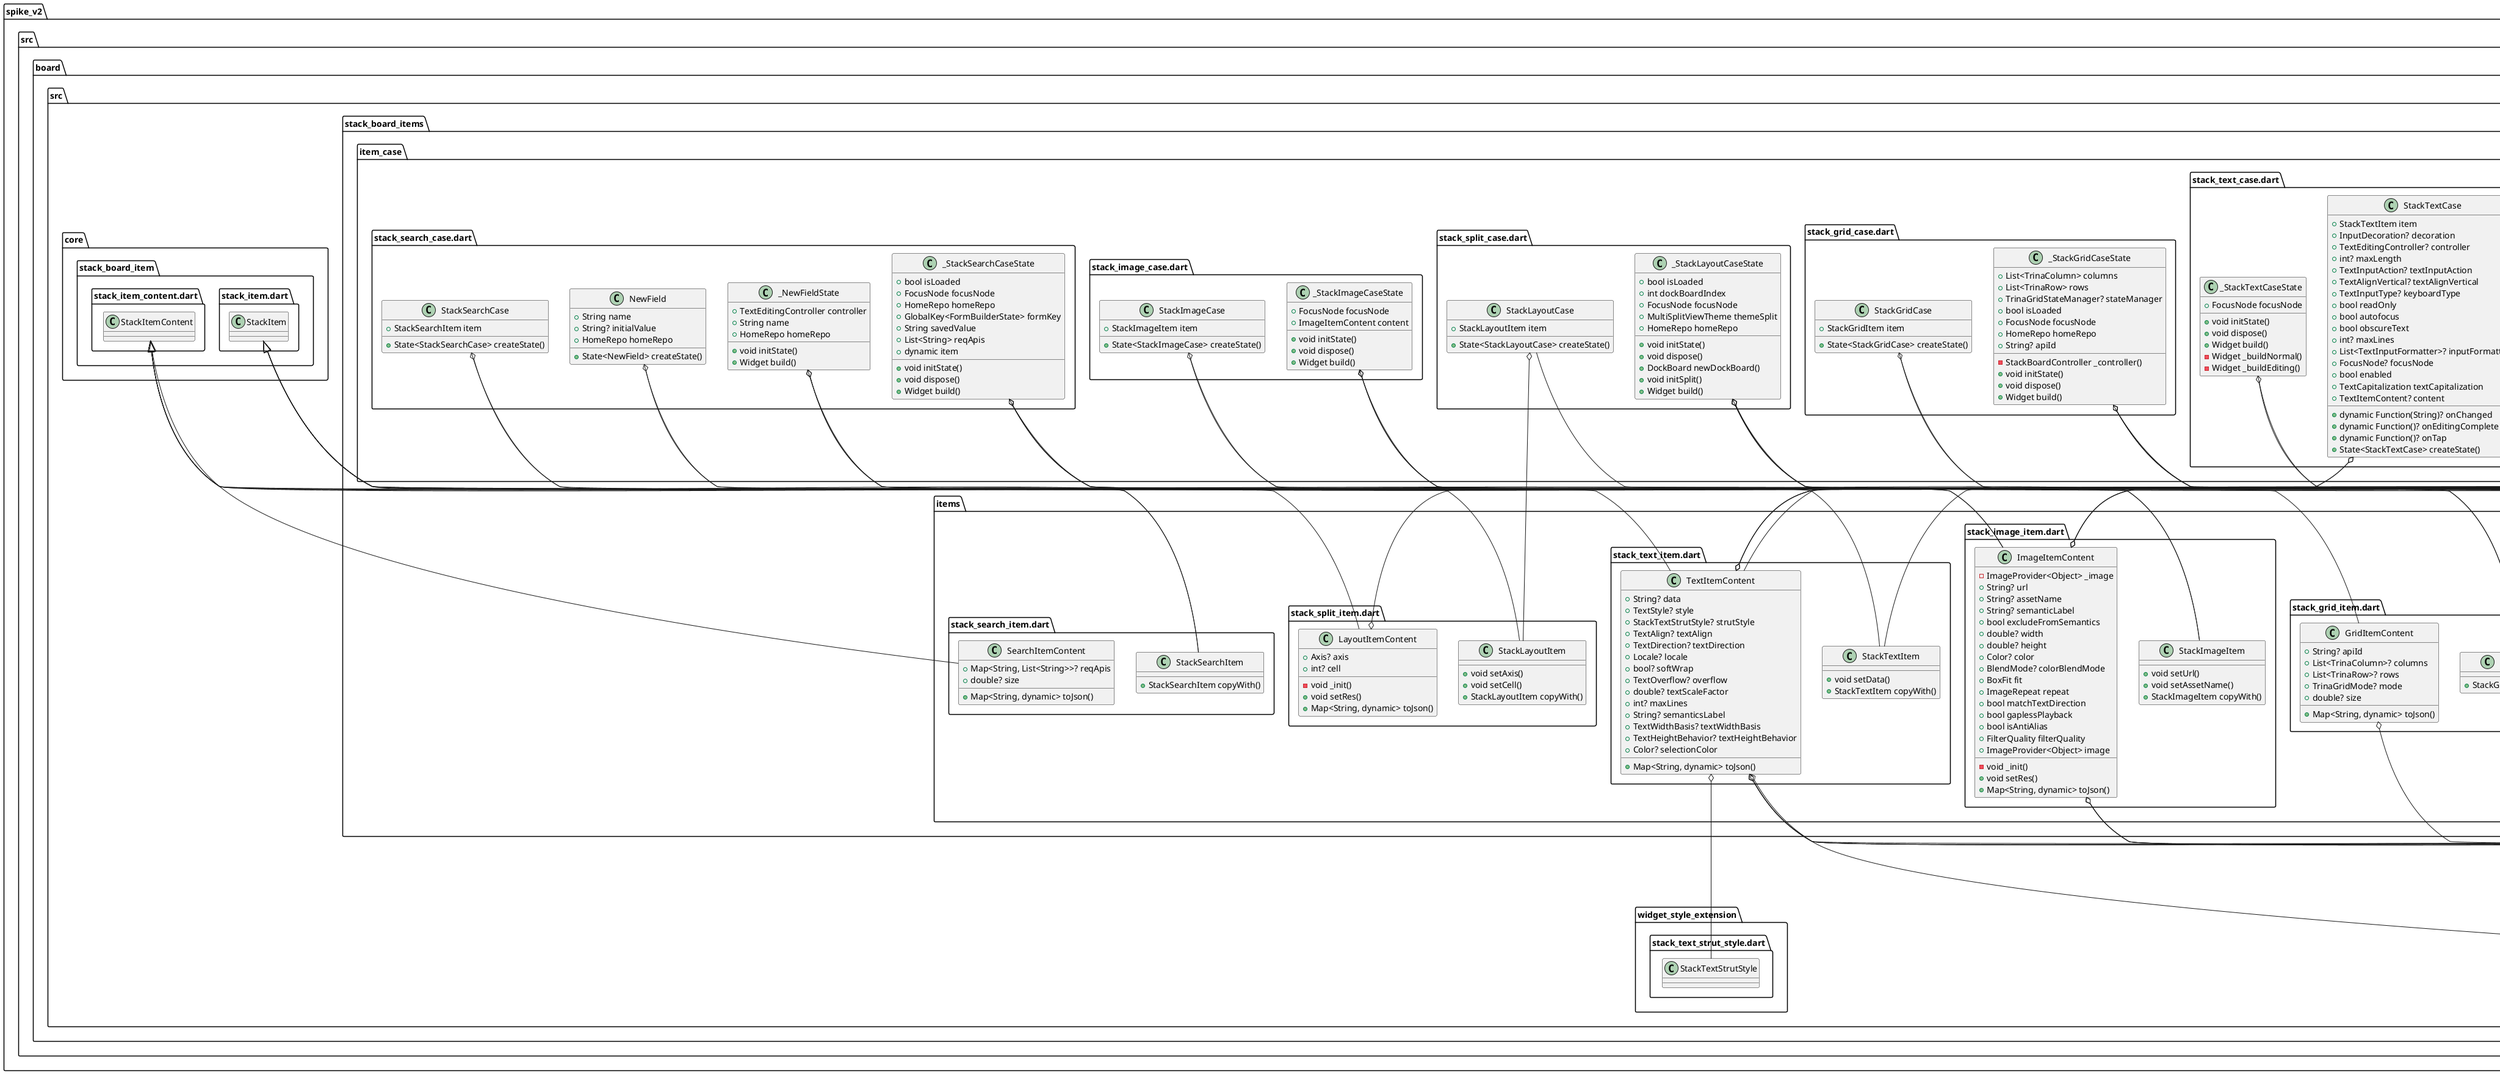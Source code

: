 @startuml
set namespaceSeparator ::

class "spike_v2::src::board::src::stack_board_items::item_case::stack_grid_case.dart::StackGridCase" {
  +StackGridItem item
  +State<StackGridCase> createState()
}

"spike_v2::src::board::src::stack_board_items::item_case::stack_grid_case.dart::StackGridCase" o-- "spike_v2::src::board::src::stack_board_items::items::stack_grid_item.dart::StackGridItem"
"flutter::src::widgets::framework.dart::StatefulWidget" <|-- "spike_v2::src::board::src::stack_board_items::item_case::stack_grid_case.dart::StackGridCase"

class "spike_v2::src::board::src::stack_board_items::item_case::stack_grid_case.dart::_StackGridCaseState" {
  +List<TrinaColumn> columns
  +List<TrinaRow> rows
  +TrinaGridStateManager? stateManager
  +bool isLoaded
  +FocusNode focusNode
  +HomeRepo homeRepo
  +String? apiId
  -StackBoardController _controller()
  +void initState()
  +void dispose()
  +Widget build()
}

"spike_v2::src::board::src::stack_board_items::item_case::stack_grid_case.dart::_StackGridCaseState" o-- "pluto_grid_plus::src::manager::pluto_grid_state_manager.dart::TrinaGridStateManager"
"spike_v2::src::board::src::stack_board_items::item_case::stack_grid_case.dart::_StackGridCaseState" o-- "flutter::src::widgets::focus_manager.dart::FocusNode"
"spike_v2::src::board::src::stack_board_items::item_case::stack_grid_case.dart::_StackGridCaseState" o-- "spike_v2::src::repo::home_repo.dart::HomeRepo"
"flutter::src::widgets::framework.dart::State" <|-- "spike_v2::src::board::src::stack_board_items::item_case::stack_grid_case.dart::_StackGridCaseState"

class "spike_v2::src::board::src::stack_board_items::item_case::stack_search_case.dart::StackSearchCase" {
  +StackSearchItem item
  +State<StackSearchCase> createState()
}

"spike_v2::src::board::src::stack_board_items::item_case::stack_search_case.dart::StackSearchCase" o-- "spike_v2::src::board::src::stack_board_items::items::stack_search_item.dart::StackSearchItem"
"flutter::src::widgets::framework.dart::StatefulWidget" <|-- "spike_v2::src::board::src::stack_board_items::item_case::stack_search_case.dart::StackSearchCase"

class "spike_v2::src::board::src::stack_board_items::item_case::stack_search_case.dart::_StackSearchCaseState" {
  +bool isLoaded
  +FocusNode focusNode
  +HomeRepo homeRepo
  +GlobalKey<FormBuilderState> formKey
  +String savedValue
  +List<String> reqApis
  +dynamic item
  +void initState()
  +void dispose()
  +Widget build()
}

"spike_v2::src::board::src::stack_board_items::item_case::stack_search_case.dart::_StackSearchCaseState" o-- "flutter::src::widgets::focus_manager.dart::FocusNode"
"spike_v2::src::board::src::stack_board_items::item_case::stack_search_case.dart::_StackSearchCaseState" o-- "spike_v2::src::repo::home_repo.dart::HomeRepo"
"spike_v2::src::board::src::stack_board_items::item_case::stack_search_case.dart::_StackSearchCaseState" o-- "flutter::src::widgets::framework.dart::GlobalKey<FormBuilderState>"
"flutter::src::widgets::framework.dart::State" <|-- "spike_v2::src::board::src::stack_board_items::item_case::stack_search_case.dart::_StackSearchCaseState"

class "spike_v2::src::board::src::stack_board_items::item_case::stack_search_case.dart::NewField" {
  +String name
  +String? initialValue
  +HomeRepo homeRepo
  +State<NewField> createState()
}

"spike_v2::src::board::src::stack_board_items::item_case::stack_search_case.dart::NewField" o-- "spike_v2::src::repo::home_repo.dart::HomeRepo"
"flutter::src::widgets::framework.dart::StatefulWidget" <|-- "spike_v2::src::board::src::stack_board_items::item_case::stack_search_case.dart::NewField"

class "spike_v2::src::board::src::stack_board_items::item_case::stack_search_case.dart::_NewFieldState" {
  +TextEditingController controller
  +String name
  +HomeRepo homeRepo
  +void initState()
  +Widget build()
}

"spike_v2::src::board::src::stack_board_items::item_case::stack_search_case.dart::_NewFieldState" o-- "flutter::src::widgets::editable_text.dart::TextEditingController"
"spike_v2::src::board::src::stack_board_items::item_case::stack_search_case.dart::_NewFieldState" o-- "spike_v2::src::repo::home_repo.dart::HomeRepo"
"flutter::src::widgets::framework.dart::State" <|-- "spike_v2::src::board::src::stack_board_items::item_case::stack_search_case.dart::_NewFieldState"

class "spike_v2::src::board::src::stack_board_items::item_case::stack_split_case.dart::StackLayoutCase" {
  +StackLayoutItem item
  +State<StackLayoutCase> createState()
}

"spike_v2::src::board::src::stack_board_items::item_case::stack_split_case.dart::StackLayoutCase" o-- "spike_v2::src::board::src::stack_board_items::items::stack_split_item.dart::StackLayoutItem"
"flutter::src::widgets::framework.dart::StatefulWidget" <|-- "spike_v2::src::board::src::stack_board_items::item_case::stack_split_case.dart::StackLayoutCase"

class "spike_v2::src::board::src::stack_board_items::item_case::stack_split_case.dart::_StackLayoutCaseState" {
  +bool isLoaded
  +int dockBoardIndex
  +FocusNode focusNode
  +MultiSplitViewTheme themeSplit
  +HomeRepo homeRepo
  +void initState()
  +void dispose()
  +DockBoard newDockBoard()
  +void initSplit()
  +Widget build()
}

"spike_v2::src::board::src::stack_board_items::item_case::stack_split_case.dart::_StackLayoutCaseState" o-- "flutter::src::widgets::focus_manager.dart::FocusNode"
"spike_v2::src::board::src::stack_board_items::item_case::stack_split_case.dart::_StackLayoutCaseState" o-- "multi_split_view::src::theme_widget.dart::MultiSplitViewTheme"
"spike_v2::src::board::src::stack_board_items::item_case::stack_split_case.dart::_StackLayoutCaseState" o-- "spike_v2::src::repo::home_repo.dart::HomeRepo"
"flutter::src::widgets::framework.dart::State" <|-- "spike_v2::src::board::src::stack_board_items::item_case::stack_split_case.dart::_StackLayoutCaseState"

class "spike_v2::src::board::src::stack_board_items::item_case::stack_text_case.dart::StackTextCase" {
  +StackTextItem item
  +InputDecoration? decoration
  +TextEditingController? controller
  +int? maxLength
  +TextInputAction? textInputAction
  +TextAlignVertical? textAlignVertical
  +TextInputType? keyboardType
  +dynamic Function(String)? onChanged
  +dynamic Function()? onEditingComplete
  +dynamic Function()? onTap
  +bool readOnly
  +bool autofocus
  +bool obscureText
  +int? maxLines
  +List<TextInputFormatter>? inputFormatters
  +FocusNode? focusNode
  +bool enabled
  +TextCapitalization textCapitalization
  +TextItemContent? content
  +State<StackTextCase> createState()
}

"spike_v2::src::board::src::stack_board_items::item_case::stack_text_case.dart::StackTextCase" o-- "spike_v2::src::board::src::stack_board_items::items::stack_text_item.dart::StackTextItem"
"spike_v2::src::board::src::stack_board_items::item_case::stack_text_case.dart::StackTextCase" o-- "flutter::src::material::input_decorator.dart::InputDecoration"
"spike_v2::src::board::src::stack_board_items::item_case::stack_text_case.dart::StackTextCase" o-- "flutter::src::widgets::editable_text.dart::TextEditingController"
"spike_v2::src::board::src::stack_board_items::item_case::stack_text_case.dart::StackTextCase" o-- "flutter::src::services::text_input.dart::TextInputAction"
"spike_v2::src::board::src::stack_board_items::item_case::stack_text_case.dart::StackTextCase" o-- "flutter::src::painting::alignment.dart::TextAlignVertical"
"spike_v2::src::board::src::stack_board_items::item_case::stack_text_case.dart::StackTextCase" o-- "flutter::src::services::text_input.dart::TextInputType"
"spike_v2::src::board::src::stack_board_items::item_case::stack_text_case.dart::StackTextCase" o-- "null::dynamic Function(String)"
"spike_v2::src::board::src::stack_board_items::item_case::stack_text_case.dart::StackTextCase" o-- "null::dynamic Function()"
"spike_v2::src::board::src::stack_board_items::item_case::stack_text_case.dart::StackTextCase" o-- "flutter::src::widgets::focus_manager.dart::FocusNode"
"spike_v2::src::board::src::stack_board_items::item_case::stack_text_case.dart::StackTextCase" o-- "flutter::src::services::text_input.dart::TextCapitalization"
"spike_v2::src::board::src::stack_board_items::item_case::stack_text_case.dart::StackTextCase" o-- "spike_v2::src::board::src::stack_board_items::items::stack_text_item.dart::TextItemContent"
"flutter::src::widgets::framework.dart::StatefulWidget" <|-- "spike_v2::src::board::src::stack_board_items::item_case::stack_text_case.dart::StackTextCase"

class "spike_v2::src::board::src::stack_board_items::item_case::stack_text_case.dart::_StackTextCaseState" {
  +FocusNode focusNode
  +void initState()
  +void dispose()
  +Widget build()
  -Widget _buildNormal()
  -Widget _buildEditing()
}

"spike_v2::src::board::src::stack_board_items::item_case::stack_text_case.dart::_StackTextCaseState" o-- "flutter::src::widgets::focus_manager.dart::FocusNode"
"flutter::src::widgets::framework.dart::State" <|-- "spike_v2::src::board::src::stack_board_items::item_case::stack_text_case.dart::_StackTextCaseState"

class "spike_v2::src::board::src::stack_board_items::item_case::stack_image_case.dart::StackImageCase" {
  +StackImageItem item
  +State<StackImageCase> createState()
}

"spike_v2::src::board::src::stack_board_items::item_case::stack_image_case.dart::StackImageCase" o-- "spike_v2::src::board::src::stack_board_items::items::stack_image_item.dart::StackImageItem"
"flutter::src::widgets::framework.dart::StatefulWidget" <|-- "spike_v2::src::board::src::stack_board_items::item_case::stack_image_case.dart::StackImageCase"

class "spike_v2::src::board::src::stack_board_items::item_case::stack_image_case.dart::_StackImageCaseState" {
  +FocusNode focusNode
  +ImageItemContent content
  +void initState()
  +void dispose()
  +Widget build()
}

"spike_v2::src::board::src::stack_board_items::item_case::stack_image_case.dart::_StackImageCaseState" o-- "flutter::src::widgets::focus_manager.dart::FocusNode"
"spike_v2::src::board::src::stack_board_items::item_case::stack_image_case.dart::_StackImageCaseState" o-- "spike_v2::src::board::src::stack_board_items::items::stack_image_item.dart::ImageItemContent"
"flutter::src::widgets::framework.dart::State" <|-- "spike_v2::src::board::src::stack_board_items::item_case::stack_image_case.dart::_StackImageCaseState"

class "spike_v2::src::board::src::stack_board_items::item_case::stack_dock_case.dart::StackFrameCase" {
  +StackFrameItem item
  +State<StackFrameCase> createState()
}

"spike_v2::src::board::src::stack_board_items::item_case::stack_dock_case.dart::StackFrameCase" o-- "spike_v2::src::board::src::stack_board_items::items::stack_dock_item.dart::StackFrameItem"
"flutter::src::widgets::framework.dart::StatefulWidget" <|-- "spike_v2::src::board::src::stack_board_items::item_case::stack_dock_case.dart::StackFrameCase"

class "spike_v2::src::board::src::stack_board_items::item_case::stack_dock_case.dart::_StackFrameCaseState" {
  +bool isLoaded
  +FocusNode focusNode
  +DockingLayout layout
  +Docking docking
  +int dockingItemIndex
  +MultiSplitViewTheme themeSplitTab
  +TabbedViewTheme themeActiveTab
  +HomeRepo homeRepo
  -String _lastStringify
  +void saveLayout()
  +void loadLayout()
  +String idToString()
  +dynamic stringToId()
  +void initState()
  +void dispose()
  +List<TabButton> listTabButton()
  +DockingItem newDockingItem()
  +dynamic initDock()
  +Widget build()
  +DockingItem buildDockingItem()
}

"spike_v2::src::board::src::stack_board_items::item_case::stack_dock_case.dart::_StackFrameCaseState" o-- "flutter::src::widgets::focus_manager.dart::FocusNode"
"spike_v2::src::board::src::stack_board_items::item_case::stack_dock_case.dart::_StackFrameCaseState" o-- "docking::src::layout::docking_layout.dart::DockingLayout"
"spike_v2::src::board::src::stack_board_items::item_case::stack_dock_case.dart::_StackFrameCaseState" o-- "docking::src::docking.dart::Docking"
"spike_v2::src::board::src::stack_board_items::item_case::stack_dock_case.dart::_StackFrameCaseState" o-- "multi_split_view::src::theme_widget.dart::MultiSplitViewTheme"
"spike_v2::src::board::src::stack_board_items::item_case::stack_dock_case.dart::_StackFrameCaseState" o-- "tabbed_view::src::theme::theme_widget.dart::TabbedViewTheme"
"spike_v2::src::board::src::stack_board_items::item_case::stack_dock_case.dart::_StackFrameCaseState" o-- "spike_v2::src::repo::home_repo.dart::HomeRepo"
"flutter::src::widgets::framework.dart::State" <|-- "spike_v2::src::board::src::stack_board_items::item_case::stack_dock_case.dart::_StackFrameCaseState"
"docking::src::layout::layout_parser.dart::LayoutParserMixin" <|-- "spike_v2::src::board::src::stack_board_items::item_case::stack_dock_case.dart::_StackFrameCaseState"
"docking::src::layout::area_builder.dart::AreaBuilderMixin" <|-- "spike_v2::src::board::src::stack_board_items::item_case::stack_dock_case.dart::_StackFrameCaseState"

class "spike_v2::src::board::src::stack_board_items::items::stack_dock_item.dart::FrameItemContent" {
  +String? lastStringify
  +double? size
  +Map<String, dynamic> toJson()
}

"spike_v2::src::board::src::core::stack_board_item::stack_item_content.dart::StackItemContent" <|-- "spike_v2::src::board::src::stack_board_items::items::stack_dock_item.dart::FrameItemContent"

class "spike_v2::src::board::src::stack_board_items::items::stack_dock_item.dart::StackFrameItem" {
  +StackFrameItem copyWith()
}

"spike_v2::src::board::src::core::stack_board_item::stack_item.dart::StackItem" <|-- "spike_v2::src::board::src::stack_board_items::items::stack_dock_item.dart::StackFrameItem"

class "spike_v2::src::board::src::stack_board_items::items::stack_image_item.dart::ImageItemContent" {
  -ImageProvider<Object> _image
  +String? url
  +String? assetName
  +String? semanticLabel
  +bool excludeFromSemantics
  +double? width
  +double? height
  +Color? color
  +BlendMode? colorBlendMode
  +BoxFit fit
  +ImageRepeat repeat
  +bool matchTextDirection
  +bool gaplessPlayback
  +bool isAntiAlias
  +FilterQuality filterQuality
  +ImageProvider<Object> image
  -void _init()
  +void setRes()
  +Map<String, dynamic> toJson()
}

"spike_v2::src::board::src::stack_board_items::items::stack_image_item.dart::ImageItemContent" o-- "flutter::src::painting::image_provider.dart::ImageProvider<Object>"
"spike_v2::src::board::src::stack_board_items::items::stack_image_item.dart::ImageItemContent" o-- "dart::ui::Color"
"spike_v2::src::board::src::stack_board_items::items::stack_image_item.dart::ImageItemContent" o-- "dart::ui::BlendMode"
"spike_v2::src::board::src::stack_board_items::items::stack_image_item.dart::ImageItemContent" o-- "flutter::src::painting::box_fit.dart::BoxFit"
"spike_v2::src::board::src::stack_board_items::items::stack_image_item.dart::ImageItemContent" o-- "flutter::src::painting::decoration_image.dart::ImageRepeat"
"spike_v2::src::board::src::stack_board_items::items::stack_image_item.dart::ImageItemContent" o-- "dart::ui::FilterQuality"
"spike_v2::src::board::src::core::stack_board_item::stack_item_content.dart::StackItemContent" <|-- "spike_v2::src::board::src::stack_board_items::items::stack_image_item.dart::ImageItemContent"

class "spike_v2::src::board::src::stack_board_items::items::stack_image_item.dart::StackImageItem" {
  +void setUrl()
  +void setAssetName()
  +StackImageItem copyWith()
}

"spike_v2::src::board::src::core::stack_board_item::stack_item.dart::StackItem" <|-- "spike_v2::src::board::src::stack_board_items::items::stack_image_item.dart::StackImageItem"

class "spike_v2::src::board::src::stack_board_items::items::stack_split_item.dart::LayoutItemContent" {
  +Axis? axis
  +int? cell
  -void _init()
  +void setRes()
  +Map<String, dynamic> toJson()
}

"spike_v2::src::board::src::stack_board_items::items::stack_split_item.dart::LayoutItemContent" o-- "flutter::src::painting::basic_types.dart::Axis"
"spike_v2::src::board::src::core::stack_board_item::stack_item_content.dart::StackItemContent" <|-- "spike_v2::src::board::src::stack_board_items::items::stack_split_item.dart::LayoutItemContent"

class "spike_v2::src::board::src::stack_board_items::items::stack_split_item.dart::StackLayoutItem" {
  +void setAxis()
  +void setCell()
  +StackLayoutItem copyWith()
}

"spike_v2::src::board::src::core::stack_board_item::stack_item.dart::StackItem" <|-- "spike_v2::src::board::src::stack_board_items::items::stack_split_item.dart::StackLayoutItem"

class "spike_v2::src::board::src::stack_board_items::items::stack_text_item.dart::TextItemContent" {
  +String? data
  +TextStyle? style
  +StackTextStrutStyle? strutStyle
  +TextAlign? textAlign
  +TextDirection? textDirection
  +Locale? locale
  +bool? softWrap
  +TextOverflow? overflow
  +double? textScaleFactor
  +int? maxLines
  +String? semanticsLabel
  +TextWidthBasis? textWidthBasis
  +TextHeightBehavior? textHeightBehavior
  +Color? selectionColor
  +Map<String, dynamic> toJson()
}

"spike_v2::src::board::src::stack_board_items::items::stack_text_item.dart::TextItemContent" o-- "flutter::src::painting::text_style.dart::TextStyle"
"spike_v2::src::board::src::stack_board_items::items::stack_text_item.dart::TextItemContent" o-- "spike_v2::src::board::src::widget_style_extension::stack_text_strut_style.dart::StackTextStrutStyle"
"spike_v2::src::board::src::stack_board_items::items::stack_text_item.dart::TextItemContent" o-- "dart::ui::TextAlign"
"spike_v2::src::board::src::stack_board_items::items::stack_text_item.dart::TextItemContent" o-- "dart::ui::TextDirection"
"spike_v2::src::board::src::stack_board_items::items::stack_text_item.dart::TextItemContent" o-- "dart::ui::Locale"
"spike_v2::src::board::src::stack_board_items::items::stack_text_item.dart::TextItemContent" o-- "flutter::src::painting::text_painter.dart::TextOverflow"
"spike_v2::src::board::src::stack_board_items::items::stack_text_item.dart::TextItemContent" o-- "flutter::src::painting::text_painter.dart::TextWidthBasis"
"spike_v2::src::board::src::stack_board_items::items::stack_text_item.dart::TextItemContent" o-- "dart::ui::TextHeightBehavior"
"spike_v2::src::board::src::stack_board_items::items::stack_text_item.dart::TextItemContent" o-- "dart::ui::Color"
"spike_v2::src::board::src::core::stack_board_item::stack_item_content.dart::StackItemContent" <|-- "spike_v2::src::board::src::stack_board_items::items::stack_text_item.dart::TextItemContent"

class "spike_v2::src::board::src::stack_board_items::items::stack_text_item.dart::StackTextItem" {
  +void setData()
  +StackTextItem copyWith()
}

"spike_v2::src::board::src::core::stack_board_item::stack_item.dart::StackItem" <|-- "spike_v2::src::board::src::stack_board_items::items::stack_text_item.dart::StackTextItem"

class "spike_v2::src::board::src::stack_board_items::items::stack_search_item.dart::SearchItemContent" {
  +Map<String, List<String>>? reqApis
  +double? size
  +Map<String, dynamic> toJson()
}

"spike_v2::src::board::src::core::stack_board_item::stack_item_content.dart::StackItemContent" <|-- "spike_v2::src::board::src::stack_board_items::items::stack_search_item.dart::SearchItemContent"

class "spike_v2::src::board::src::stack_board_items::items::stack_search_item.dart::StackSearchItem" {
  +StackSearchItem copyWith()
}

"spike_v2::src::board::src::core::stack_board_item::stack_item.dart::StackItem" <|-- "spike_v2::src::board::src::stack_board_items::items::stack_search_item.dart::StackSearchItem"

class "spike_v2::src::board::src::stack_board_items::items::stack_grid_item.dart::GridItemContent" {
  +String? apiId
  +List<TrinaColumn>? columns
  +List<TrinaRow>? rows
  +TrinaGridMode? mode
  +double? size
  +Map<String, dynamic> toJson()
}

"spike_v2::src::board::src::stack_board_items::items::stack_grid_item.dart::GridItemContent" o-- "pluto_grid_plus::src::pluto_grid_enums.dart::TrinaGridMode"
"spike_v2::src::board::src::core::stack_board_item::stack_item_content.dart::StackItemContent" <|-- "spike_v2::src::board::src::stack_board_items::items::stack_grid_item.dart::GridItemContent"

class "spike_v2::src::board::src::stack_board_items::items::stack_grid_item.dart::StackGridItem" {
  +StackGridItem copyWith()
}

"spike_v2::src::board::src::core::stack_board_item::stack_item.dart::StackItem" <|-- "spike_v2::src::board::src::stack_board_items::items::stack_grid_item.dart::StackGridItem"


@enduml
